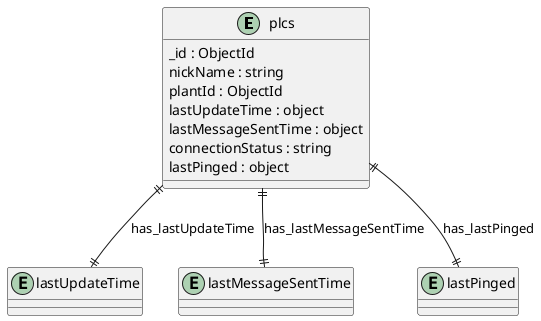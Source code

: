 @startuml plcs_Diagram

entity "plcs" as plcs {
  _id : ObjectId
  nickName : string
  plantId : ObjectId
  lastUpdateTime : object
  lastMessageSentTime : object
  connectionStatus : string
  lastPinged : object
}

entity "lastUpdateTime" as lastUpdateTime {
}

entity "lastMessageSentTime" as lastMessageSentTime {
}

entity "lastPinged" as lastPinged {
}

' // Relationships
plcs ||--|| lastUpdateTime : has_lastUpdateTime
plcs ||--|| lastMessageSentTime : has_lastMessageSentTime
plcs ||--|| lastPinged : has_lastPinged
@enduml